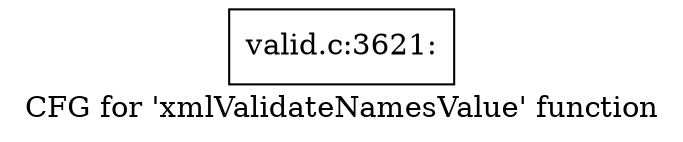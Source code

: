 digraph "CFG for 'xmlValidateNamesValue' function" {
	label="CFG for 'xmlValidateNamesValue' function";

	Node0x55fa509a3670 [shape=record,label="{valid.c:3621:}"];
}
